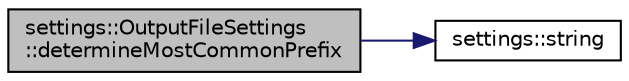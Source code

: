 digraph "settings::OutputFileSettings::determineMostCommonPrefix"
{
 // LATEX_PDF_SIZE
  edge [fontname="Helvetica",fontsize="10",labelfontname="Helvetica",labelfontsize="10"];
  node [fontname="Helvetica",fontsize="10",shape=record];
  rankdir="LR";
  Node1 [label="settings::OutputFileSettings\l::determineMostCommonPrefix",height=0.2,width=0.4,color="black", fillcolor="grey75", style="filled", fontcolor="black",tooltip="determines the most common prefix of all output files"];
  Node1 -> Node2 [color="midnightblue",fontsize="10",style="solid",fontname="Helvetica"];
  Node2 [label="settings::string",height=0.2,width=0.4,color="black", fillcolor="white", style="filled",URL="$namespacesettings.html#a25810432631a237804b3241be4305787",tooltip="return string of manostatType"];
}
